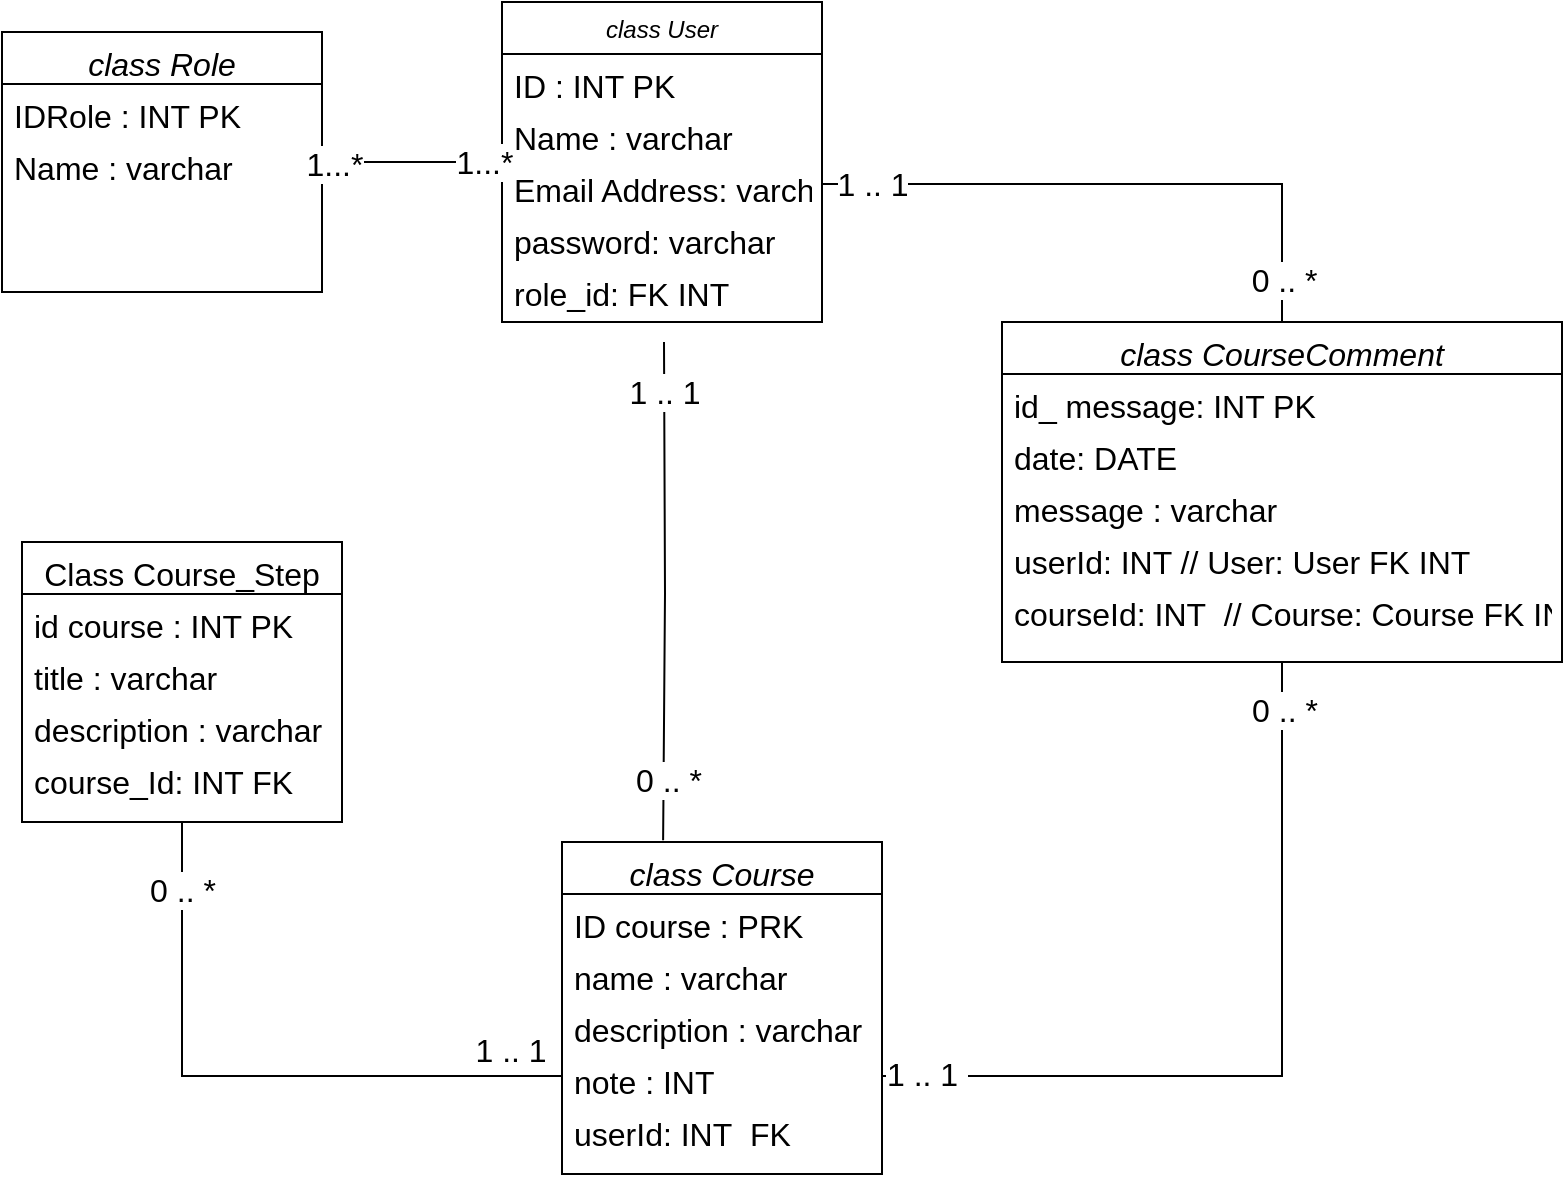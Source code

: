 <mxfile version="14.6.13" type="device" pages="2"><diagram id="C5RBs43oDa-KdzZeNtuy" name="Page-1"><mxGraphModel dx="946" dy="725" grid="1" gridSize="10" guides="1" tooltips="1" connect="1" arrows="1" fold="1" page="1" pageScale="1" pageWidth="827" pageHeight="1169" math="0" shadow="0"><root><mxCell id="WIyWlLk6GJQsqaUBKTNV-0"/><mxCell id="WIyWlLk6GJQsqaUBKTNV-1" parent="WIyWlLk6GJQsqaUBKTNV-0"/><mxCell id="FcLEJP8AU1w9yiiZ9Jej-0" value="class User" style="swimlane;fontStyle=2;align=center;verticalAlign=top;childLayout=stackLayout;horizontal=1;startSize=26;horizontalStack=0;resizeParent=1;resizeLast=0;collapsible=1;marginBottom=0;rounded=0;shadow=0;strokeWidth=1;" parent="WIyWlLk6GJQsqaUBKTNV-1" vertex="1"><mxGeometry x="270" y="10" width="160" height="160" as="geometry"><mxRectangle x="230" y="20" width="160" height="26" as="alternateBounds"/></mxGeometry></mxCell><mxCell id="FcLEJP8AU1w9yiiZ9Jej-1" value="ID : INT PK" style="text;align=left;verticalAlign=top;spacingLeft=4;spacingRight=4;overflow=hidden;rotatable=0;points=[[0,0.5],[1,0.5]];portConstraint=eastwest;fontSize=16;" parent="FcLEJP8AU1w9yiiZ9Jej-0" vertex="1"><mxGeometry y="26" width="160" height="26" as="geometry"/></mxCell><mxCell id="FcLEJP8AU1w9yiiZ9Jej-2" value="Name : varchar" style="text;align=left;verticalAlign=top;spacingLeft=4;spacingRight=4;overflow=hidden;rotatable=0;points=[[0,0.5],[1,0.5]];portConstraint=eastwest;fontSize=16;" parent="FcLEJP8AU1w9yiiZ9Jej-0" vertex="1"><mxGeometry y="52" width="160" height="26" as="geometry"/></mxCell><mxCell id="FcLEJP8AU1w9yiiZ9Jej-3" value="Email Address: varchar" style="text;align=left;verticalAlign=top;spacingLeft=4;spacingRight=4;overflow=hidden;rotatable=0;points=[[0,0.5],[1,0.5]];portConstraint=eastwest;rounded=0;shadow=0;html=0;fontSize=16;" parent="FcLEJP8AU1w9yiiZ9Jej-0" vertex="1"><mxGeometry y="78" width="160" height="26" as="geometry"/></mxCell><mxCell id="FcLEJP8AU1w9yiiZ9Jej-4" value="password: varchar" style="text;align=left;verticalAlign=top;spacingLeft=4;spacingRight=4;overflow=hidden;rotatable=0;points=[[0,0.5],[1,0.5]];portConstraint=eastwest;rounded=0;shadow=0;html=0;fontSize=16;" parent="FcLEJP8AU1w9yiiZ9Jej-0" vertex="1"><mxGeometry y="104" width="160" height="26" as="geometry"/></mxCell><mxCell id="AuFMg980rb14vYSor8qA-10" value="role_id: FK INT" style="text;align=left;verticalAlign=top;spacingLeft=4;spacingRight=4;overflow=hidden;rotatable=0;points=[[0,0.5],[1,0.5]];portConstraint=eastwest;rounded=0;shadow=0;html=0;fontSize=16;" vertex="1" parent="FcLEJP8AU1w9yiiZ9Jej-0"><mxGeometry y="130" width="160" height="26" as="geometry"/></mxCell><mxCell id="FcLEJP8AU1w9yiiZ9Jej-14" value="class Course" style="swimlane;fontStyle=2;align=center;verticalAlign=top;childLayout=stackLayout;horizontal=1;startSize=26;horizontalStack=0;resizeParent=1;resizeLast=0;collapsible=1;marginBottom=0;rounded=0;shadow=0;strokeWidth=1;fontSize=16;" parent="WIyWlLk6GJQsqaUBKTNV-1" vertex="1"><mxGeometry x="300" y="430" width="160" height="166" as="geometry"><mxRectangle x="230" y="140" width="160" height="26" as="alternateBounds"/></mxGeometry></mxCell><mxCell id="FcLEJP8AU1w9yiiZ9Jej-15" value="ID course : PRK" style="text;align=left;verticalAlign=top;spacingLeft=4;spacingRight=4;overflow=hidden;rotatable=0;points=[[0,0.5],[1,0.5]];portConstraint=eastwest;fontSize=16;" parent="FcLEJP8AU1w9yiiZ9Jej-14" vertex="1"><mxGeometry y="26" width="160" height="26" as="geometry"/></mxCell><mxCell id="FcLEJP8AU1w9yiiZ9Jej-16" value="name : varchar" style="text;align=left;verticalAlign=top;spacingLeft=4;spacingRight=4;overflow=hidden;rotatable=0;points=[[0,0.5],[1,0.5]];portConstraint=eastwest;rounded=0;shadow=0;html=0;fontSize=16;" parent="FcLEJP8AU1w9yiiZ9Jej-14" vertex="1"><mxGeometry y="52" width="160" height="26" as="geometry"/></mxCell><mxCell id="FcLEJP8AU1w9yiiZ9Jej-17" value="description : varchar" style="text;align=left;verticalAlign=top;spacingLeft=4;spacingRight=4;overflow=hidden;rotatable=0;points=[[0,0.5],[1,0.5]];portConstraint=eastwest;rounded=0;shadow=0;html=0;fontSize=16;" parent="FcLEJP8AU1w9yiiZ9Jej-14" vertex="1"><mxGeometry y="78" width="160" height="26" as="geometry"/></mxCell><mxCell id="FcLEJP8AU1w9yiiZ9Jej-18" value="note : INT" style="text;align=left;verticalAlign=top;spacingLeft=4;spacingRight=4;overflow=hidden;rotatable=0;points=[[0,0.5],[1,0.5]];portConstraint=eastwest;rounded=0;shadow=0;html=0;fontSize=16;" parent="FcLEJP8AU1w9yiiZ9Jej-14" vertex="1"><mxGeometry y="104" width="160" height="26" as="geometry"/></mxCell><mxCell id="FcLEJP8AU1w9yiiZ9Jej-19" value="userId: INT  FK" style="text;align=left;verticalAlign=top;spacingLeft=4;spacingRight=4;overflow=hidden;rotatable=0;points=[[0,0.5],[1,0.5]];portConstraint=eastwest;rounded=0;shadow=0;html=0;fontSize=16;" parent="FcLEJP8AU1w9yiiZ9Jej-14" vertex="1"><mxGeometry y="130" width="160" height="26" as="geometry"/></mxCell><mxCell id="FcLEJP8AU1w9yiiZ9Jej-103" style="edgeStyle=orthogonalEdgeStyle;rounded=0;orthogonalLoop=1;jettySize=auto;html=1;entryX=1;entryY=0.5;entryDx=0;entryDy=0;endArrow=none;endFill=0;fontSize=16;" parent="WIyWlLk6GJQsqaUBKTNV-1" source="FcLEJP8AU1w9yiiZ9Jej-25" target="FcLEJP8AU1w9yiiZ9Jej-18" edge="1"><mxGeometry relative="1" as="geometry"/></mxCell><mxCell id="FcLEJP8AU1w9yiiZ9Jej-107" value="0 .. *" style="edgeLabel;html=1;align=center;verticalAlign=middle;resizable=0;points=[];fontSize=16;" parent="FcLEJP8AU1w9yiiZ9Jej-103" vertex="1" connectable="0"><mxGeometry x="-0.885" y="1" relative="1" as="geometry"><mxPoint as="offset"/></mxGeometry></mxCell><mxCell id="FcLEJP8AU1w9yiiZ9Jej-108" value="1 .. 1&amp;nbsp;" style="edgeLabel;html=1;align=center;verticalAlign=middle;resizable=0;points=[];fontSize=16;" parent="FcLEJP8AU1w9yiiZ9Jej-103" vertex="1" connectable="0"><mxGeometry x="0.894" y="-1" relative="1" as="geometry"><mxPoint as="offset"/></mxGeometry></mxCell><mxCell id="FcLEJP8AU1w9yiiZ9Jej-25" value="class CourseComment" style="swimlane;fontStyle=2;align=center;verticalAlign=top;childLayout=stackLayout;horizontal=1;startSize=26;horizontalStack=0;resizeParent=1;resizeLast=0;collapsible=1;marginBottom=0;rounded=0;shadow=0;strokeWidth=1;fontSize=16;" parent="WIyWlLk6GJQsqaUBKTNV-1" vertex="1"><mxGeometry x="520" y="170" width="280" height="170" as="geometry"><mxRectangle x="480" y="114" width="160" height="26" as="alternateBounds"/></mxGeometry></mxCell><mxCell id="FcLEJP8AU1w9yiiZ9Jej-26" value="id_ message: INT PK" style="text;align=left;verticalAlign=top;spacingLeft=4;spacingRight=4;overflow=hidden;rotatable=0;points=[[0,0.5],[1,0.5]];portConstraint=eastwest;fontSize=16;" parent="FcLEJP8AU1w9yiiZ9Jej-25" vertex="1"><mxGeometry y="26" width="280" height="26" as="geometry"/></mxCell><mxCell id="FcLEJP8AU1w9yiiZ9Jej-27" value="date: DATE" style="text;align=left;verticalAlign=top;spacingLeft=4;spacingRight=4;overflow=hidden;rotatable=0;points=[[0,0.5],[1,0.5]];portConstraint=eastwest;rounded=0;shadow=0;html=0;fontSize=16;" parent="FcLEJP8AU1w9yiiZ9Jej-25" vertex="1"><mxGeometry y="52" width="280" height="26" as="geometry"/></mxCell><mxCell id="FcLEJP8AU1w9yiiZ9Jej-28" value="message : varchar" style="text;align=left;verticalAlign=top;spacingLeft=4;spacingRight=4;overflow=hidden;rotatable=0;points=[[0,0.5],[1,0.5]];portConstraint=eastwest;rounded=0;shadow=0;html=0;fontSize=16;" parent="FcLEJP8AU1w9yiiZ9Jej-25" vertex="1"><mxGeometry y="78" width="280" height="26" as="geometry"/></mxCell><mxCell id="FcLEJP8AU1w9yiiZ9Jej-29" value="userId: INT // User: User FK INT" style="text;align=left;verticalAlign=top;spacingLeft=4;spacingRight=4;overflow=hidden;rotatable=0;points=[[0,0.5],[1,0.5]];portConstraint=eastwest;rounded=0;shadow=0;html=0;fontSize=16;" parent="FcLEJP8AU1w9yiiZ9Jej-25" vertex="1"><mxGeometry y="104" width="280" height="26" as="geometry"/></mxCell><mxCell id="FcLEJP8AU1w9yiiZ9Jej-30" value="courseId: INT  // Course: Course FK INT" style="text;align=left;verticalAlign=top;spacingLeft=4;spacingRight=4;overflow=hidden;rotatable=0;points=[[0,0.5],[1,0.5]];portConstraint=eastwest;rounded=0;shadow=0;html=0;fontSize=16;" parent="FcLEJP8AU1w9yiiZ9Jej-25" vertex="1"><mxGeometry y="130" width="280" height="26" as="geometry"/></mxCell><mxCell id="FcLEJP8AU1w9yiiZ9Jej-92" style="edgeStyle=orthogonalEdgeStyle;rounded=0;orthogonalLoop=1;jettySize=auto;html=1;endArrow=none;endFill=0;fontSize=16;" parent="WIyWlLk6GJQsqaUBKTNV-1" source="FcLEJP8AU1w9yiiZ9Jej-34" target="FcLEJP8AU1w9yiiZ9Jej-18" edge="1"><mxGeometry relative="1" as="geometry"/></mxCell><mxCell id="FcLEJP8AU1w9yiiZ9Jej-93" value="1 .. 1" style="edgeLabel;html=1;align=center;verticalAlign=middle;resizable=0;points=[];fontSize=16;" parent="FcLEJP8AU1w9yiiZ9Jej-92" vertex="1" connectable="0"><mxGeometry x="0.833" y="2" relative="1" as="geometry"><mxPoint y="-11" as="offset"/></mxGeometry></mxCell><mxCell id="FcLEJP8AU1w9yiiZ9Jej-94" value="0 .. *" style="edgeLabel;html=1;align=center;verticalAlign=middle;resizable=0;points=[];fontSize=16;" parent="FcLEJP8AU1w9yiiZ9Jej-92" vertex="1" connectable="0"><mxGeometry x="-0.565" relative="1" as="geometry"><mxPoint y="-35" as="offset"/></mxGeometry></mxCell><mxCell id="FcLEJP8AU1w9yiiZ9Jej-34" value="Class Course_Step" style="swimlane;fontStyle=0;align=center;verticalAlign=top;childLayout=stackLayout;horizontal=1;startSize=26;horizontalStack=0;resizeParent=1;resizeLast=0;collapsible=1;marginBottom=0;rounded=0;shadow=0;strokeWidth=1;fontSize=16;" parent="WIyWlLk6GJQsqaUBKTNV-1" vertex="1"><mxGeometry x="30" y="280" width="160" height="140" as="geometry"><mxRectangle x="40" y="140" width="170" height="26" as="alternateBounds"/></mxGeometry></mxCell><mxCell id="FcLEJP8AU1w9yiiZ9Jej-35" value="id course : INT PK" style="text;align=left;verticalAlign=top;spacingLeft=4;spacingRight=4;overflow=hidden;rotatable=0;points=[[0,0.5],[1,0.5]];portConstraint=eastwest;fontSize=16;" parent="FcLEJP8AU1w9yiiZ9Jej-34" vertex="1"><mxGeometry y="26" width="160" height="26" as="geometry"/></mxCell><mxCell id="FcLEJP8AU1w9yiiZ9Jej-36" value="title : varchar" style="text;align=left;verticalAlign=top;spacingLeft=4;spacingRight=4;overflow=hidden;rotatable=0;points=[[0,0.5],[1,0.5]];portConstraint=eastwest;fontSize=16;" parent="FcLEJP8AU1w9yiiZ9Jej-34" vertex="1"><mxGeometry y="52" width="160" height="26" as="geometry"/></mxCell><mxCell id="FcLEJP8AU1w9yiiZ9Jej-37" value="description : varchar" style="text;align=left;verticalAlign=top;spacingLeft=4;spacingRight=4;overflow=hidden;rotatable=0;points=[[0,0.5],[1,0.5]];portConstraint=eastwest;fontSize=16;" parent="FcLEJP8AU1w9yiiZ9Jej-34" vertex="1"><mxGeometry y="78" width="160" height="26" as="geometry"/></mxCell><mxCell id="FcLEJP8AU1w9yiiZ9Jej-38" value="course_Id: INT FK" style="text;align=left;verticalAlign=top;spacingLeft=4;spacingRight=4;overflow=hidden;rotatable=0;points=[[0,0.5],[1,0.5]];portConstraint=eastwest;fontSize=16;" parent="FcLEJP8AU1w9yiiZ9Jej-34" vertex="1"><mxGeometry y="104" width="160" height="26" as="geometry"/></mxCell><mxCell id="FcLEJP8AU1w9yiiZ9Jej-98" style="edgeStyle=orthogonalEdgeStyle;rounded=0;orthogonalLoop=1;jettySize=auto;html=1;entryX=0.316;entryY=-0.005;entryDx=0;entryDy=0;entryPerimeter=0;endArrow=none;endFill=0;fontSize=16;" parent="WIyWlLk6GJQsqaUBKTNV-1" target="FcLEJP8AU1w9yiiZ9Jej-14" edge="1"><mxGeometry relative="1" as="geometry"><mxPoint x="351" y="180" as="sourcePoint"/></mxGeometry></mxCell><mxCell id="FcLEJP8AU1w9yiiZ9Jej-99" value="0 .. *" style="edgeLabel;html=1;align=center;verticalAlign=middle;resizable=0;points=[];fontSize=16;" parent="FcLEJP8AU1w9yiiZ9Jej-98" vertex="1" connectable="0"><mxGeometry x="0.757" y="2" relative="1" as="geometry"><mxPoint as="offset"/></mxGeometry></mxCell><mxCell id="FcLEJP8AU1w9yiiZ9Jej-100" value="1 .. 1" style="edgeLabel;html=1;align=center;verticalAlign=middle;resizable=0;points=[];fontSize=16;" parent="FcLEJP8AU1w9yiiZ9Jej-98" vertex="1" connectable="0"><mxGeometry x="-0.804" relative="1" as="geometry"><mxPoint as="offset"/></mxGeometry></mxCell><mxCell id="FcLEJP8AU1w9yiiZ9Jej-102" style="edgeStyle=orthogonalEdgeStyle;rounded=0;orthogonalLoop=1;jettySize=auto;html=1;entryX=0.5;entryY=0;entryDx=0;entryDy=0;endArrow=none;endFill=0;fontSize=16;" parent="WIyWlLk6GJQsqaUBKTNV-1" source="FcLEJP8AU1w9yiiZ9Jej-3" target="FcLEJP8AU1w9yiiZ9Jej-25" edge="1"><mxGeometry relative="1" as="geometry"/></mxCell><mxCell id="FcLEJP8AU1w9yiiZ9Jej-105" value="0 .. *&amp;nbsp;" style="edgeLabel;html=1;align=center;verticalAlign=middle;resizable=0;points=[];fontSize=16;" parent="FcLEJP8AU1w9yiiZ9Jej-102" vertex="1" connectable="0"><mxGeometry x="0.855" y="3" relative="1" as="geometry"><mxPoint as="offset"/></mxGeometry></mxCell><mxCell id="FcLEJP8AU1w9yiiZ9Jej-106" value="1 .. 1" style="edgeLabel;html=1;align=center;verticalAlign=middle;resizable=0;points=[];fontSize=16;" parent="FcLEJP8AU1w9yiiZ9Jej-102" vertex="1" connectable="0"><mxGeometry x="-0.833" relative="1" as="geometry"><mxPoint as="offset"/></mxGeometry></mxCell><mxCell id="AuFMg980rb14vYSor8qA-0" value="class Role" style="swimlane;fontStyle=2;align=center;verticalAlign=top;childLayout=stackLayout;horizontal=1;startSize=26;horizontalStack=0;resizeParent=1;resizeLast=0;collapsible=1;marginBottom=0;rounded=0;shadow=0;strokeWidth=1;fontSize=16;" vertex="1" parent="WIyWlLk6GJQsqaUBKTNV-1"><mxGeometry x="20" y="25" width="160" height="130" as="geometry"><mxRectangle x="230" y="20" width="160" height="26" as="alternateBounds"/></mxGeometry></mxCell><mxCell id="AuFMg980rb14vYSor8qA-1" value="IDRole : INT PK" style="text;align=left;verticalAlign=top;spacingLeft=4;spacingRight=4;overflow=hidden;rotatable=0;points=[[0,0.5],[1,0.5]];portConstraint=eastwest;fontSize=16;" vertex="1" parent="AuFMg980rb14vYSor8qA-0"><mxGeometry y="26" width="160" height="26" as="geometry"/></mxCell><mxCell id="AuFMg980rb14vYSor8qA-2" value="Name : varchar" style="text;align=left;verticalAlign=top;spacingLeft=4;spacingRight=4;overflow=hidden;rotatable=0;points=[[0,0.5],[1,0.5]];portConstraint=eastwest;fontSize=16;" vertex="1" parent="AuFMg980rb14vYSor8qA-0"><mxGeometry y="52" width="160" height="26" as="geometry"/></mxCell><mxCell id="AuFMg980rb14vYSor8qA-6" style="edgeStyle=orthogonalEdgeStyle;rounded=0;orthogonalLoop=1;jettySize=auto;html=1;endArrow=none;endFill=0;fontSize=16;" edge="1" parent="WIyWlLk6GJQsqaUBKTNV-1" source="AuFMg980rb14vYSor8qA-2" target="FcLEJP8AU1w9yiiZ9Jej-0"><mxGeometry relative="1" as="geometry"/></mxCell><mxCell id="AuFMg980rb14vYSor8qA-7" value="1...*" style="edgeLabel;html=1;align=center;verticalAlign=middle;resizable=0;points=[];fontSize=16;" vertex="1" connectable="0" parent="AuFMg980rb14vYSor8qA-6"><mxGeometry x="-0.868" y="-1" relative="1" as="geometry"><mxPoint as="offset"/></mxGeometry></mxCell><mxCell id="AuFMg980rb14vYSor8qA-8" value="1...*" style="edgeLabel;html=1;align=center;verticalAlign=middle;resizable=0;points=[];fontSize=16;" vertex="1" connectable="0" parent="AuFMg980rb14vYSor8qA-6"><mxGeometry x="0.789" relative="1" as="geometry"><mxPoint as="offset"/></mxGeometry></mxCell></root></mxGraphModel></diagram><diagram id="5RlmnDWkPey_cwi4XQJu" name="Page-2"><mxGraphModel dx="946" dy="725" grid="1" gridSize="10" guides="1" tooltips="1" connect="1" arrows="1" fold="1" page="1" pageScale="1" pageWidth="827" pageHeight="1169" math="0" shadow="0"><root><mxCell id="_djsqt03WbpICZderZeI-0"/><mxCell id="_djsqt03WbpICZderZeI-1" parent="_djsqt03WbpICZderZeI-0"/><mxCell id="HTob6B8DQR0Rvajyl80q-57" style="edgeStyle=orthogonalEdgeStyle;rounded=0;orthogonalLoop=1;jettySize=auto;html=1;entryX=0.843;entryY=0.32;entryDx=0;entryDy=0;entryPerimeter=0;fontSize=15;fontColor=none;endArrow=classic;endFill=1;strokeColor=#007FFF;" edge="1" parent="_djsqt03WbpICZderZeI-1" source="_djsqt03WbpICZderZeI-2" target="_djsqt03WbpICZderZeI-3"><mxGeometry relative="1" as="geometry"/></mxCell><mxCell id="_djsqt03WbpICZderZeI-2" value="" style="verticalLabelPosition=bottom;html=1;verticalAlign=top;align=center;strokeColor=none;fillColor=#00BEF2;shape=mxgraph.azure.database;fontSize=15;" vertex="1" parent="_djsqt03WbpICZderZeI-1"><mxGeometry x="630" y="170" width="37.5" height="50" as="geometry"/></mxCell><mxCell id="HTob6B8DQR0Rvajyl80q-56" style="edgeStyle=orthogonalEdgeStyle;rounded=0;orthogonalLoop=1;jettySize=auto;html=1;entryX=-0.053;entryY=0.7;entryDx=0;entryDy=0;entryPerimeter=0;fontSize=15;fontColor=none;endArrow=classic;endFill=1;strokeColor=#007FFF;" edge="1" parent="_djsqt03WbpICZderZeI-1" source="_djsqt03WbpICZderZeI-3" target="_djsqt03WbpICZderZeI-2"><mxGeometry relative="1" as="geometry"/></mxCell><mxCell id="_djsqt03WbpICZderZeI-3" value="" style="aspect=fixed;html=1;points=[];align=center;image;fontSize=15;image=img/lib/azure2/iot/Function_Apps.svg;labelBackgroundColor=none;" vertex="1" parent="_djsqt03WbpICZderZeI-1"><mxGeometry x="390.84" y="178.53" width="58.33" height="51.47" as="geometry"/></mxCell><mxCell id="_djsqt03WbpICZderZeI-4" value="Function app(back)" style="text;html=1;align=center;verticalAlign=middle;resizable=0;points=[];autosize=1;strokeColor=none;fontSize=15;" vertex="1" parent="_djsqt03WbpICZderZeI-1"><mxGeometry x="356" y="240" width="140" height="20" as="geometry"/></mxCell><mxCell id="HTob6B8DQR0Rvajyl80q-60" style="edgeStyle=orthogonalEdgeStyle;rounded=0;orthogonalLoop=1;jettySize=auto;html=1;fontSize=15;fontColor=none;endArrow=classic;endFill=1;strokeColor=#007FFF;" edge="1" parent="_djsqt03WbpICZderZeI-1" source="uXmewzkQZguiKV2-EA7y-0"><mxGeometry relative="1" as="geometry"><mxPoint x="500" y="390" as="targetPoint"/></mxGeometry></mxCell><mxCell id="uXmewzkQZguiKV2-EA7y-0" value="" style="aspect=fixed;html=1;points=[];align=center;image;fontSize=15;image=img/lib/azure2/networking/CDN_Profiles.svg;" vertex="1" parent="_djsqt03WbpICZderZeI-1"><mxGeometry x="242" y="370" width="68" height="40" as="geometry"/></mxCell><mxCell id="uXmewzkQZguiKV2-EA7y-4" value="&lt;font style=&quot;font-size: 15px;&quot;&gt;CDN&lt;/font&gt;" style="text;html=1;align=center;verticalAlign=middle;resizable=0;points=[];autosize=1;strokeColor=none;fontSize=15;" vertex="1" parent="_djsqt03WbpICZderZeI-1"><mxGeometry x="260" y="420" width="50" height="20" as="geometry"/></mxCell><mxCell id="HTob6B8DQR0Rvajyl80q-39" style="edgeStyle=orthogonalEdgeStyle;rounded=0;orthogonalLoop=1;jettySize=auto;html=1;entryX=0.658;entryY=-0.1;entryDx=0;entryDy=0;entryPerimeter=0;fontSize=15;endArrow=classic;endFill=1;strokeColor=#007FFF;" edge="1" parent="_djsqt03WbpICZderZeI-1" source="uXmewzkQZguiKV2-EA7y-7" target="uXmewzkQZguiKV2-EA7y-0"><mxGeometry relative="1" as="geometry"><Array as="points"><mxPoint x="61" y="300"/><mxPoint x="260" y="300"/><mxPoint x="260" y="356"/><mxPoint x="287" y="356"/></Array></mxGeometry></mxCell><mxCell id="uXmewzkQZguiKV2-EA7y-7" value="&lt;span style=&quot;font-size: 15px;&quot;&gt;web Browser&lt;/span&gt;" style="text;html=1;align=center;verticalAlign=middle;resizable=0;points=[];autosize=1;strokeColor=none;fontSize=15;" vertex="1" parent="_djsqt03WbpICZderZeI-1"><mxGeometry x="11.0" y="240" width="100" height="20" as="geometry"/></mxCell><mxCell id="HTob6B8DQR0Rvajyl80q-61" style="edgeStyle=orthogonalEdgeStyle;rounded=0;orthogonalLoop=1;jettySize=auto;html=1;entryX=0.941;entryY=-0.05;entryDx=0;entryDy=0;entryPerimeter=0;fontSize=15;fontColor=none;endArrow=classic;endFill=1;strokeColor=#007FFF;" edge="1" parent="_djsqt03WbpICZderZeI-1" source="uXmewzkQZguiKV2-EA7y-11" target="uXmewzkQZguiKV2-EA7y-0"><mxGeometry relative="1" as="geometry"/></mxCell><mxCell id="uXmewzkQZguiKV2-EA7y-11" value="" style="verticalLabelPosition=bottom;html=1;verticalAlign=top;align=center;strokeColor=none;fillColor=#00BEF2;shape=mxgraph.azure.storage_blob;fontSize=15;" vertex="1" parent="_djsqt03WbpICZderZeI-1"><mxGeometry x="510" y="345" width="50" height="45" as="geometry"/></mxCell><mxCell id="uXmewzkQZguiKV2-EA7y-12" value="&lt;font style=&quot;font-size: 15px;&quot;&gt;Blob Storage&lt;/font&gt;" style="text;html=1;align=center;verticalAlign=middle;resizable=0;points=[];autosize=1;strokeColor=none;fontSize=15;rotation=0;" vertex="1" parent="_djsqt03WbpICZderZeI-1"><mxGeometry x="485" y="400" width="100" height="20" as="geometry"/></mxCell><mxCell id="HTob6B8DQR0Rvajyl80q-1" value="Serverless&lt;br style=&quot;font-size: 22px;&quot;&gt;" style="text;html=1;align=center;verticalAlign=middle;resizable=0;points=[];autosize=1;strokeColor=none;fontSize=22;" vertex="1" parent="_djsqt03WbpICZderZeI-1"><mxGeometry x="310" y="70" width="120" height="30" as="geometry"/></mxCell><mxCell id="HTob6B8DQR0Rvajyl80q-38" style="edgeStyle=orthogonalEdgeStyle;rounded=0;orthogonalLoop=1;jettySize=auto;html=1;fontSize=15;endArrow=classic;endFill=1;strokeColor=#007FFF;" edge="1" parent="_djsqt03WbpICZderZeI-1" source="HTob6B8DQR0Rvajyl80q-3"><mxGeometry relative="1" as="geometry"><mxPoint x="200" y="205" as="targetPoint"/></mxGeometry></mxCell><mxCell id="HTob6B8DQR0Rvajyl80q-3" value="" style="aspect=fixed;html=1;points=[];align=center;image;fontSize=12;image=img/lib/mscae/App_Service_IPAddress.svg;" vertex="1" parent="_djsqt03WbpICZderZeI-1"><mxGeometry x="24.76" y="180" width="59.52" height="50" as="geometry"/></mxCell><mxCell id="HTob6B8DQR0Rvajyl80q-23" value="Index.html" style="text;html=1;align=center;verticalAlign=middle;resizable=0;points=[];autosize=1;strokeColor=none;fontSize=15;" vertex="1" parent="_djsqt03WbpICZderZeI-1"><mxGeometry x="505" y="430" width="80" height="20" as="geometry"/></mxCell><mxCell id="HTob6B8DQR0Rvajyl80q-24" value="Api" style="text;html=1;align=center;verticalAlign=middle;resizable=0;points=[];autosize=1;strokeColor=none;fontSize=18;" vertex="1" parent="_djsqt03WbpICZderZeI-1"><mxGeometry x="400" y="260" width="40" height="30" as="geometry"/></mxCell><mxCell id="HTob6B8DQR0Rvajyl80q-49" style="edgeStyle=orthogonalEdgeStyle;rounded=0;orthogonalLoop=1;jettySize=auto;html=1;fontSize=15;fontColor=none;endArrow=classic;endFill=1;strokeColor=#007FFF;" edge="1" parent="_djsqt03WbpICZderZeI-1" source="HTob6B8DQR0Rvajyl80q-25"><mxGeometry relative="1" as="geometry"><mxPoint x="390" y="205" as="targetPoint"/><Array as="points"><mxPoint x="370" y="205"/><mxPoint x="370" y="205"/></Array></mxGeometry></mxCell><mxCell id="HTob6B8DQR0Rvajyl80q-25" value="" style="aspect=fixed;html=1;points=[];align=center;image;fontSize=12;image=img/lib/mscae/Application_Gateway.svg;" vertex="1" parent="_djsqt03WbpICZderZeI-1"><mxGeometry x="210" y="180" width="50" height="50" as="geometry"/></mxCell><mxCell id="HTob6B8DQR0Rvajyl80q-28" value="Application Gateway" style="text;html=1;align=center;verticalAlign=middle;resizable=0;points=[];autosize=1;strokeColor=none;fontSize=15;" vertex="1" parent="_djsqt03WbpICZderZeI-1"><mxGeometry x="160" y="230" width="150" height="20" as="geometry"/></mxCell><mxCell id="HTob6B8DQR0Rvajyl80q-55" value="Cosmos DB" style="text;html=1;align=center;verticalAlign=middle;resizable=0;points=[];autosize=1;strokeColor=none;fontSize=15;fontColor=none;" vertex="1" parent="_djsqt03WbpICZderZeI-1"><mxGeometry x="598.75" y="240" width="100" height="20" as="geometry"/></mxCell></root></mxGraphModel></diagram></mxfile>